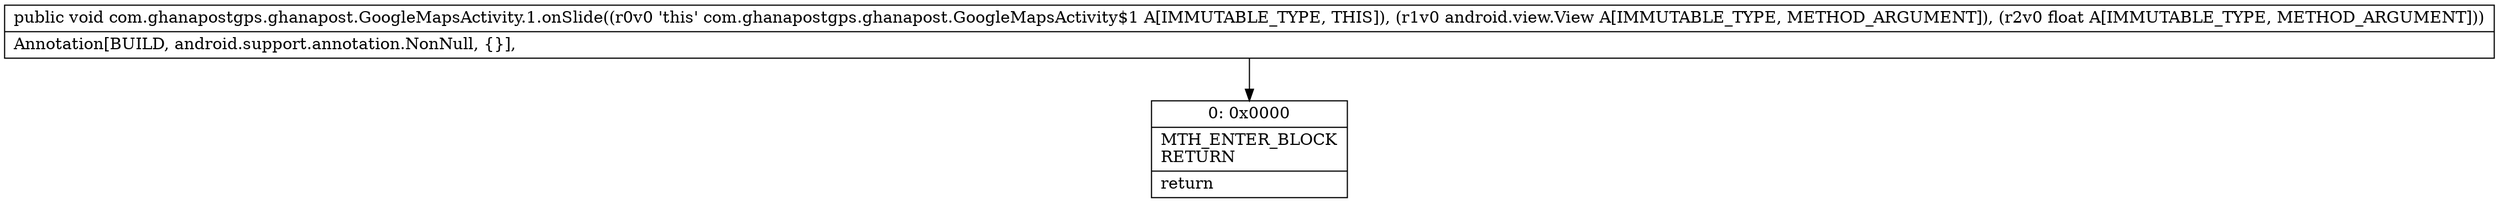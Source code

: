 digraph "CFG forcom.ghanapostgps.ghanapost.GoogleMapsActivity.1.onSlide(Landroid\/view\/View;F)V" {
Node_0 [shape=record,label="{0\:\ 0x0000|MTH_ENTER_BLOCK\lRETURN\l|return\l}"];
MethodNode[shape=record,label="{public void com.ghanapostgps.ghanapost.GoogleMapsActivity.1.onSlide((r0v0 'this' com.ghanapostgps.ghanapost.GoogleMapsActivity$1 A[IMMUTABLE_TYPE, THIS]), (r1v0 android.view.View A[IMMUTABLE_TYPE, METHOD_ARGUMENT]), (r2v0 float A[IMMUTABLE_TYPE, METHOD_ARGUMENT]))  | Annotation[BUILD, android.support.annotation.NonNull, \{\}], \l}"];
MethodNode -> Node_0;
}

